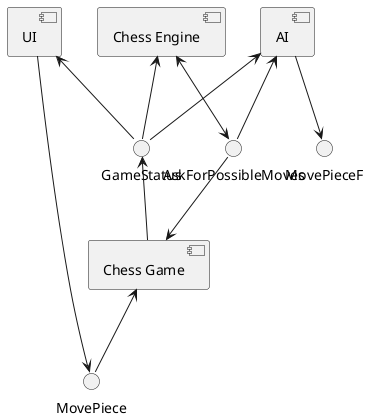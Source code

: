 @startuml

[UI]
[Chess Engine]
[Chess Game]
[AI]

() MovePiece
() GameStatus
() AskForPossibleMoves

UI -->MovePiece
[Chess Game] <-- MovePiece
[AI] --> MovePieceF

[Chess Engine] <-> AskForPossibleMoves
[AI] <-- AskForPossibleMoves
AskForPossibleMoves --> [Chess Game]

[AI]<--GameStatus
[UI]<--GameStatus
[Chess Engine]<-- GameStatus
GameStatus<--[Chess Game]

@enduml